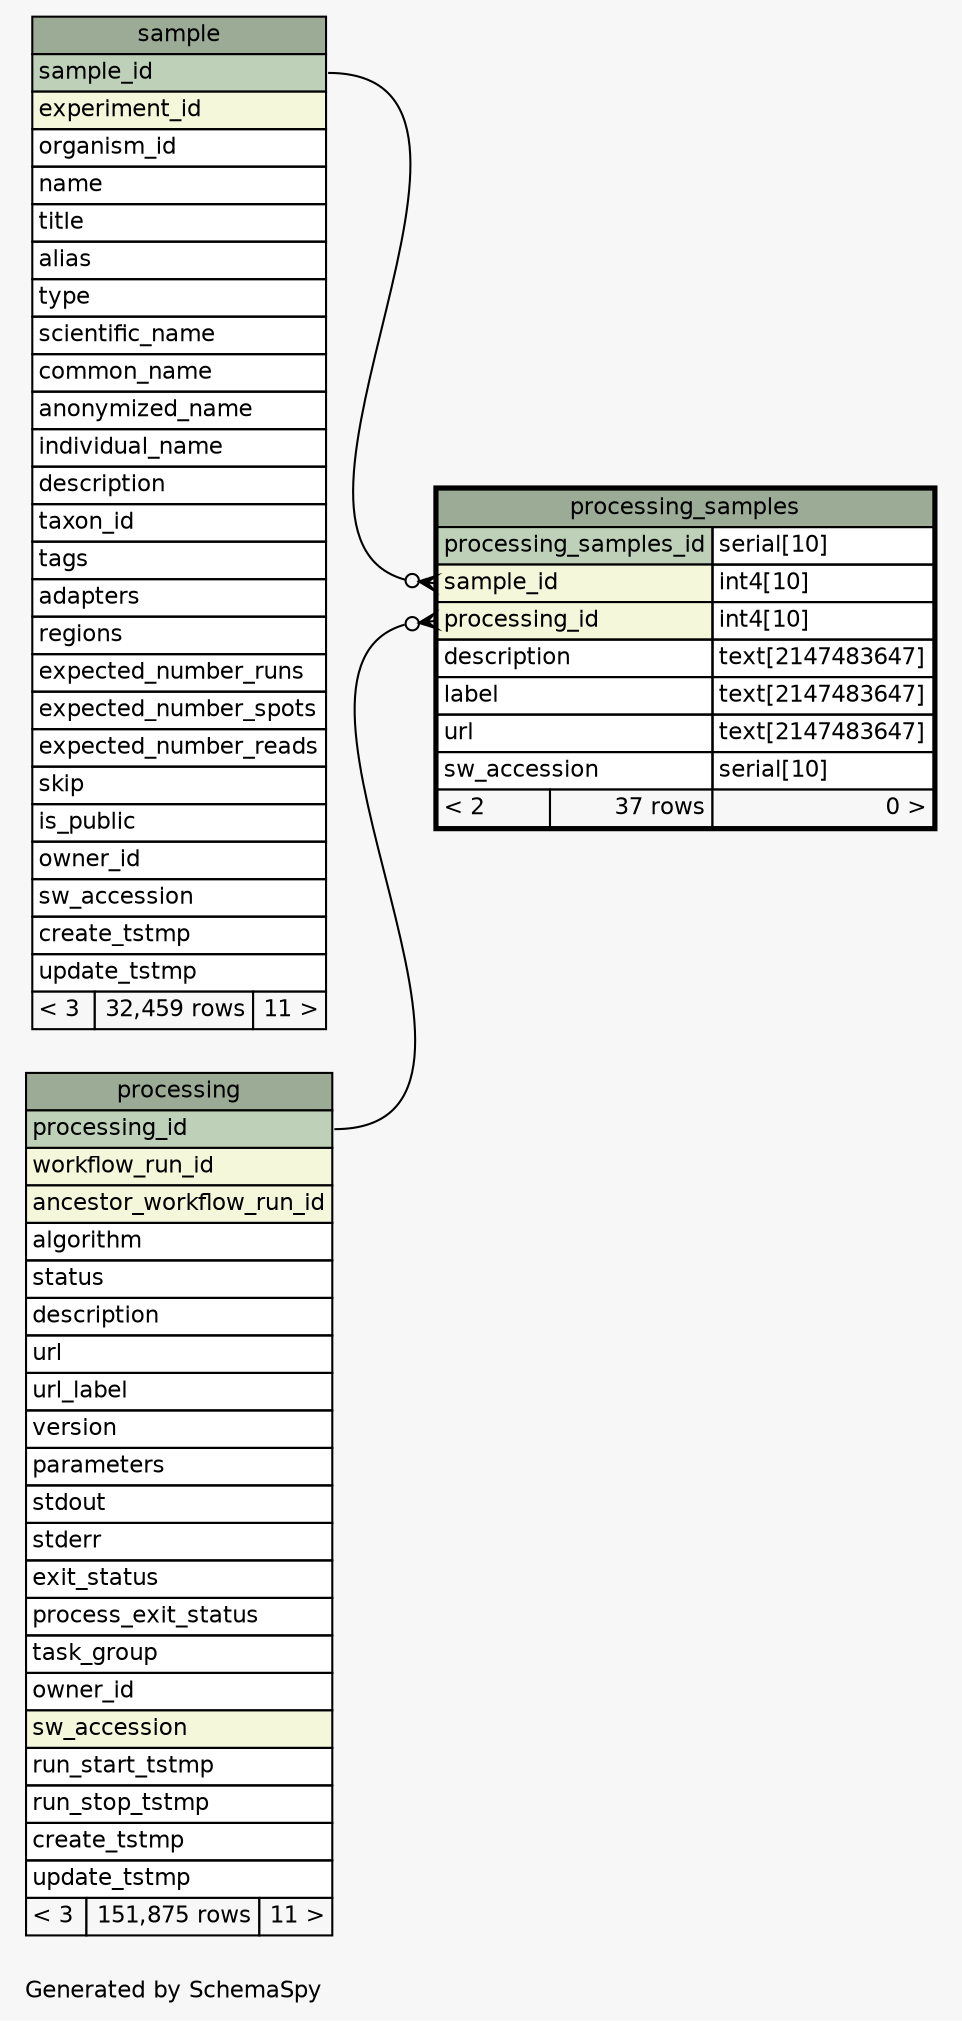 // dot 2.32.0 on Mac OS X 10.8.3
// SchemaSpy rev 590
digraph "oneDegreeRelationshipsDiagram" {
  graph [
    rankdir="RL"
    bgcolor="#f7f7f7"
    label="\nGenerated by SchemaSpy"
    labeljust="l"
    nodesep="0.18"
    ranksep="0.46"
    fontname="Helvetica"
    fontsize="11"
  ];
  node [
    fontname="Helvetica"
    fontsize="11"
    shape="plaintext"
  ];
  edge [
    arrowsize="0.8"
  ];
  "processing_samples":"processing_id":w -> "processing":"processing_id":e [arrowhead=none dir=back arrowtail=crowodot];
  "processing_samples":"sample_id":w -> "sample":"sample_id":e [arrowhead=none dir=back arrowtail=crowodot];
  "processing" [
    label=<
    <TABLE BORDER="0" CELLBORDER="1" CELLSPACING="0" BGCOLOR="#ffffff">
      <TR><TD COLSPAN="3" BGCOLOR="#9bab96" ALIGN="CENTER">processing</TD></TR>
      <TR><TD PORT="processing_id" COLSPAN="3" BGCOLOR="#bed1b8" ALIGN="LEFT">processing_id</TD></TR>
      <TR><TD PORT="workflow_run_id" COLSPAN="3" BGCOLOR="#f4f7da" ALIGN="LEFT">workflow_run_id</TD></TR>
      <TR><TD PORT="ancestor_workflow_run_id" COLSPAN="3" BGCOLOR="#f4f7da" ALIGN="LEFT">ancestor_workflow_run_id</TD></TR>
      <TR><TD PORT="algorithm" COLSPAN="3" ALIGN="LEFT">algorithm</TD></TR>
      <TR><TD PORT="status" COLSPAN="3" ALIGN="LEFT">status</TD></TR>
      <TR><TD PORT="description" COLSPAN="3" ALIGN="LEFT">description</TD></TR>
      <TR><TD PORT="url" COLSPAN="3" ALIGN="LEFT">url</TD></TR>
      <TR><TD PORT="url_label" COLSPAN="3" ALIGN="LEFT">url_label</TD></TR>
      <TR><TD PORT="version" COLSPAN="3" ALIGN="LEFT">version</TD></TR>
      <TR><TD PORT="parameters" COLSPAN="3" ALIGN="LEFT">parameters</TD></TR>
      <TR><TD PORT="stdout" COLSPAN="3" ALIGN="LEFT">stdout</TD></TR>
      <TR><TD PORT="stderr" COLSPAN="3" ALIGN="LEFT">stderr</TD></TR>
      <TR><TD PORT="exit_status" COLSPAN="3" ALIGN="LEFT">exit_status</TD></TR>
      <TR><TD PORT="process_exit_status" COLSPAN="3" ALIGN="LEFT">process_exit_status</TD></TR>
      <TR><TD PORT="task_group" COLSPAN="3" ALIGN="LEFT">task_group</TD></TR>
      <TR><TD PORT="owner_id" COLSPAN="3" ALIGN="LEFT">owner_id</TD></TR>
      <TR><TD PORT="sw_accession" COLSPAN="3" BGCOLOR="#f4f7da" ALIGN="LEFT">sw_accession</TD></TR>
      <TR><TD PORT="run_start_tstmp" COLSPAN="3" ALIGN="LEFT">run_start_tstmp</TD></TR>
      <TR><TD PORT="run_stop_tstmp" COLSPAN="3" ALIGN="LEFT">run_stop_tstmp</TD></TR>
      <TR><TD PORT="create_tstmp" COLSPAN="3" ALIGN="LEFT">create_tstmp</TD></TR>
      <TR><TD PORT="update_tstmp" COLSPAN="3" ALIGN="LEFT">update_tstmp</TD></TR>
      <TR><TD ALIGN="LEFT" BGCOLOR="#f7f7f7">&lt; 3</TD><TD ALIGN="RIGHT" BGCOLOR="#f7f7f7">151,875 rows</TD><TD ALIGN="RIGHT" BGCOLOR="#f7f7f7">11 &gt;</TD></TR>
    </TABLE>>
    URL="processing.html"
    tooltip="processing"
  ];
  "processing_samples" [
    label=<
    <TABLE BORDER="2" CELLBORDER="1" CELLSPACING="0" BGCOLOR="#ffffff">
      <TR><TD COLSPAN="3" BGCOLOR="#9bab96" ALIGN="CENTER">processing_samples</TD></TR>
      <TR><TD PORT="processing_samples_id" COLSPAN="2" BGCOLOR="#bed1b8" ALIGN="LEFT">processing_samples_id</TD><TD PORT="processing_samples_id.type" ALIGN="LEFT">serial[10]</TD></TR>
      <TR><TD PORT="sample_id" COLSPAN="2" BGCOLOR="#f4f7da" ALIGN="LEFT">sample_id</TD><TD PORT="sample_id.type" ALIGN="LEFT">int4[10]</TD></TR>
      <TR><TD PORT="processing_id" COLSPAN="2" BGCOLOR="#f4f7da" ALIGN="LEFT">processing_id</TD><TD PORT="processing_id.type" ALIGN="LEFT">int4[10]</TD></TR>
      <TR><TD PORT="description" COLSPAN="2" ALIGN="LEFT">description</TD><TD PORT="description.type" ALIGN="LEFT">text[2147483647]</TD></TR>
      <TR><TD PORT="label" COLSPAN="2" ALIGN="LEFT">label</TD><TD PORT="label.type" ALIGN="LEFT">text[2147483647]</TD></TR>
      <TR><TD PORT="url" COLSPAN="2" ALIGN="LEFT">url</TD><TD PORT="url.type" ALIGN="LEFT">text[2147483647]</TD></TR>
      <TR><TD PORT="sw_accession" COLSPAN="2" ALIGN="LEFT">sw_accession</TD><TD PORT="sw_accession.type" ALIGN="LEFT">serial[10]</TD></TR>
      <TR><TD ALIGN="LEFT" BGCOLOR="#f7f7f7">&lt; 2</TD><TD ALIGN="RIGHT" BGCOLOR="#f7f7f7">37 rows</TD><TD ALIGN="RIGHT" BGCOLOR="#f7f7f7">0 &gt;</TD></TR>
    </TABLE>>
    URL="processing_samples.html"
    tooltip="processing_samples"
  ];
  "sample" [
    label=<
    <TABLE BORDER="0" CELLBORDER="1" CELLSPACING="0" BGCOLOR="#ffffff">
      <TR><TD COLSPAN="3" BGCOLOR="#9bab96" ALIGN="CENTER">sample</TD></TR>
      <TR><TD PORT="sample_id" COLSPAN="3" BGCOLOR="#bed1b8" ALIGN="LEFT">sample_id</TD></TR>
      <TR><TD PORT="experiment_id" COLSPAN="3" BGCOLOR="#f4f7da" ALIGN="LEFT">experiment_id</TD></TR>
      <TR><TD PORT="organism_id" COLSPAN="3" ALIGN="LEFT">organism_id</TD></TR>
      <TR><TD PORT="name" COLSPAN="3" ALIGN="LEFT">name</TD></TR>
      <TR><TD PORT="title" COLSPAN="3" ALIGN="LEFT">title</TD></TR>
      <TR><TD PORT="alias" COLSPAN="3" ALIGN="LEFT">alias</TD></TR>
      <TR><TD PORT="type" COLSPAN="3" ALIGN="LEFT">type</TD></TR>
      <TR><TD PORT="scientific_name" COLSPAN="3" ALIGN="LEFT">scientific_name</TD></TR>
      <TR><TD PORT="common_name" COLSPAN="3" ALIGN="LEFT">common_name</TD></TR>
      <TR><TD PORT="anonymized_name" COLSPAN="3" ALIGN="LEFT">anonymized_name</TD></TR>
      <TR><TD PORT="individual_name" COLSPAN="3" ALIGN="LEFT">individual_name</TD></TR>
      <TR><TD PORT="description" COLSPAN="3" ALIGN="LEFT">description</TD></TR>
      <TR><TD PORT="taxon_id" COLSPAN="3" ALIGN="LEFT">taxon_id</TD></TR>
      <TR><TD PORT="tags" COLSPAN="3" ALIGN="LEFT">tags</TD></TR>
      <TR><TD PORT="adapters" COLSPAN="3" ALIGN="LEFT">adapters</TD></TR>
      <TR><TD PORT="regions" COLSPAN="3" ALIGN="LEFT">regions</TD></TR>
      <TR><TD PORT="expected_number_runs" COLSPAN="3" ALIGN="LEFT">expected_number_runs</TD></TR>
      <TR><TD PORT="expected_number_spots" COLSPAN="3" ALIGN="LEFT">expected_number_spots</TD></TR>
      <TR><TD PORT="expected_number_reads" COLSPAN="3" ALIGN="LEFT">expected_number_reads</TD></TR>
      <TR><TD PORT="skip" COLSPAN="3" ALIGN="LEFT">skip</TD></TR>
      <TR><TD PORT="is_public" COLSPAN="3" ALIGN="LEFT">is_public</TD></TR>
      <TR><TD PORT="owner_id" COLSPAN="3" ALIGN="LEFT">owner_id</TD></TR>
      <TR><TD PORT="sw_accession" COLSPAN="3" ALIGN="LEFT">sw_accession</TD></TR>
      <TR><TD PORT="create_tstmp" COLSPAN="3" ALIGN="LEFT">create_tstmp</TD></TR>
      <TR><TD PORT="update_tstmp" COLSPAN="3" ALIGN="LEFT">update_tstmp</TD></TR>
      <TR><TD ALIGN="LEFT" BGCOLOR="#f7f7f7">&lt; 3</TD><TD ALIGN="RIGHT" BGCOLOR="#f7f7f7">32,459 rows</TD><TD ALIGN="RIGHT" BGCOLOR="#f7f7f7">11 &gt;</TD></TR>
    </TABLE>>
    URL="sample.html"
    tooltip="sample"
  ];
}
